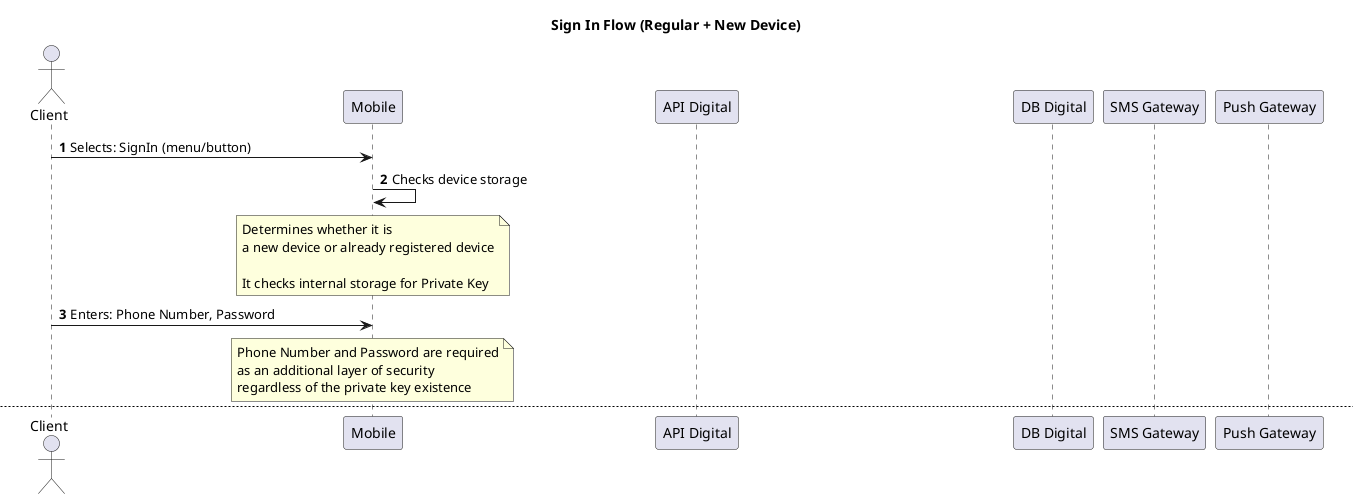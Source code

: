 @startuml
title: Sign In Flow (Regular + New Device)
'skinparam dpi 300
autonumber

actor Client as user
participant Mobile as mob
participant "API Digital" as api
participant "DB Digital" as dbd
participant "SMS Gateway" as sms
participant "Push Gateway" as fcm

user -> mob: Selects: SignIn (menu/button)
mob -> mob: Checks device storage
note over mob
Determines whether it is
a new device or already registered device

It checks internal storage for Private Key
end note

user -> mob: Enters: Phone Number, Password
note over mob
Phone Number and Password are required
as an additional layer of security
regardless of the private key existence
end note


newpage
alt Already Registered Device. Regular Sign In Flow
mob -> mob: Prepares payload (Phone Number, Password)
mob -> mob: Signs payload using Private Key
mob -> api: POST /auth/signin
note right mob
- Payload (Phone Number, Password)
- Header: Device Id
- Header: Signature String
- Header: Signature Algorithm
end note
api -> dbd: Lookup client record by Device Id
api <-- dbd: Lookup result (client, credential, public key)
api -> api: Validates signature, password, phone number
alt Client Validation failed | Signature Validation failed | Password Validation failed | Etc ...
    mob <-- api: HTTP 403 Forbidden
    user <-- mob: Popup message: Cannot SignIn. Contact bank
end
api -> api: Generates OTP Token (Code, Expire Time)
api -> dbd: Save OTP Token (Code, Expire Time) in client record
api <-- dbd: Client record updated
api -> fcm: Send OTP Code (PhoneNumber, OTP Code)
mob  <-- api: HTTP 202 Accepted
user <-- mob: New screen opened to enter OTP Code
user -> user: Waits for Notification with OTP Code
mob <-- fcm: Notification with OTP Code
user -> mob: Enter OTP Code
mob -> mob: Prepares payload (Phone Number, OTP Code)
mob -> mob: Signs payload using Private Key
mob -> api: PATCH /auth/signin
note right mob
- Payload (Phone Number, OTP Code)
- Header: Device Id
- Header: Signature String
- Header: Signature Algorithm
end note
api -> dbd: Lookup client record by Device Id
api <-- dbd: Lookup result (client, credential, public key)
api -> api: Validates signature, phone number, OTP Token
alt Signature Validation failed | OTP Token Validation failed
    mob <-- api: HTTP 403 Forbidden
    user <-- mob: Popup message: Cannot SignIn. Contact bank
end
api -> api: Resets OTP Token on client record
api -> dbd: Save client record

api -> api: Generate JWT Token
mob <-- api: HTTP 200 (JWT Token)
user <-- mob: Home screen opened
end

newpage
alt New Device Sign In Flow
mob -> api: POST /auth/signin (Phone Number, Password)
api -> api: Determines the new device
api -> dbd: Lookup client record by Phone Number
api <-- dbd: Lookup result (client, credential)
api -> api: Validates client record, password
alt Client Validation failed | Password Validation failed
    mob <-- api: HTTP 403 Forbidden
    user <-- mob: Popup message: Cannot SignIn. Contact bank
end
api -> api: Generates OTP Token (Code, Expire Time)
api -> dbd: Save OTP Token (Code, Expire Time) in client record
api <-- dbd: Client record updated
api -> sms: Send OTP Code (PhoneNumber, OTP Code)
mob  <-- api: HTTP 202 Accepted
user <-- mob: New screen opened to enter OTP Code
mob -> mob: Waits for user data
alt Meanwhile executed in background
    mob -> mob: Generates keys: [PublicKey, PrivateKey]
    mob -> mob: Generates PublicKey Fingerprint.\nIt will serve as Device Id
    mob -> fcm: Get push token
    mob <-- fcm: Push Token
end
user -> user: Waits for SMS with OTP Code
mob <-- sms: SMS with OTP Code
user -> mob: Enter OTP Code
mob -> api: PATCH /auth/signin
note right mob
Payload includes:
- Phone Number
- Push Token
- Public Key
- Device Id (Fingerprint)
- OTP Code
end note
api -> dbd: Lookup client record by PhoneNumber
api <-- dbd: Lookup result
alt Client not found
    mob <-- api: HTTP 403 Forbidden
    user <-- mob: Popup message: Cannot SignIn. Contact bank
end
api -> api: Get OTP Token (Code, Expire Time)\nfrom client record
api -> api: Validates OTP Token against\nreceived OTP Code
api -> api: Validates presence of:\nPush Token, Public Key, Device Id
alt OTP Token Validation failed | Device Keys Validation failed
    mob <-- api: HTTP 403 Forbidden
    user <-- mob: Popup message: Cannot SignIn. Contact bank
end
api -> api: Creates device record with:\nPush Token, Public Key, Device Id
api -> dbd: Saves device record
api -> api: Generates JWT Token
mob <-- api: HTTP 200 (JWT Token)
mob -> mob: Stores Private Key, Push Token, Device Id\nin device storage
user <-- mob: Home screen opened
end


@enduml

